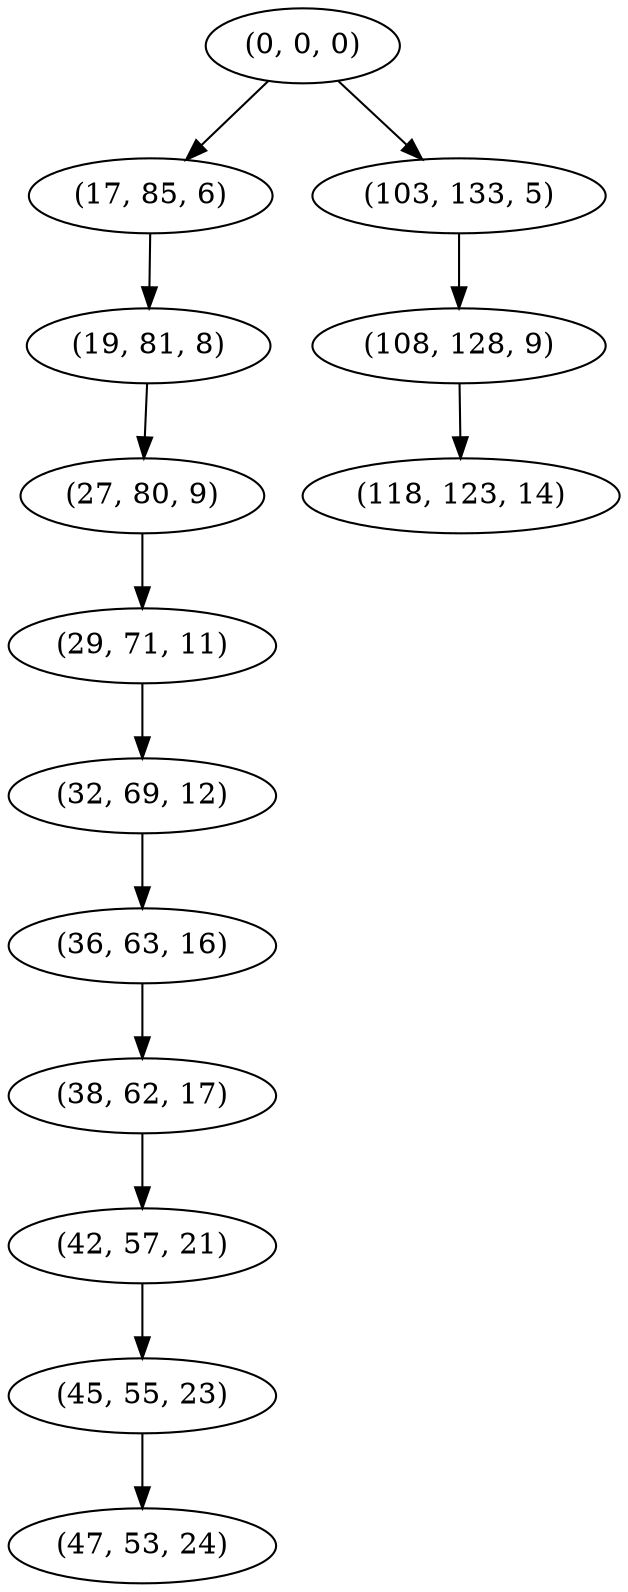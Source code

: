 digraph tree {
    "(0, 0, 0)";
    "(17, 85, 6)";
    "(19, 81, 8)";
    "(27, 80, 9)";
    "(29, 71, 11)";
    "(32, 69, 12)";
    "(36, 63, 16)";
    "(38, 62, 17)";
    "(42, 57, 21)";
    "(45, 55, 23)";
    "(47, 53, 24)";
    "(103, 133, 5)";
    "(108, 128, 9)";
    "(118, 123, 14)";
    "(0, 0, 0)" -> "(17, 85, 6)";
    "(0, 0, 0)" -> "(103, 133, 5)";
    "(17, 85, 6)" -> "(19, 81, 8)";
    "(19, 81, 8)" -> "(27, 80, 9)";
    "(27, 80, 9)" -> "(29, 71, 11)";
    "(29, 71, 11)" -> "(32, 69, 12)";
    "(32, 69, 12)" -> "(36, 63, 16)";
    "(36, 63, 16)" -> "(38, 62, 17)";
    "(38, 62, 17)" -> "(42, 57, 21)";
    "(42, 57, 21)" -> "(45, 55, 23)";
    "(45, 55, 23)" -> "(47, 53, 24)";
    "(103, 133, 5)" -> "(108, 128, 9)";
    "(108, 128, 9)" -> "(118, 123, 14)";
}
